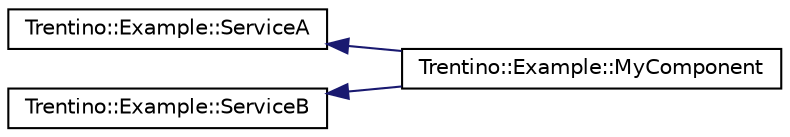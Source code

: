 digraph G
{
  edge [fontname="Helvetica",fontsize="10",labelfontname="Helvetica",labelfontsize="10"];
  node [fontname="Helvetica",fontsize="10",shape=record];
  rankdir="LR";
  Node1 [label="Trentino::Example::ServiceA",height=0.2,width=0.4,color="black", fillcolor="white", style="filled",URL="$class_trentino_1_1_example_1_1_service_a.html"];
  Node1 -> Node2 [dir="back",color="midnightblue",fontsize="10",style="solid",fontname="Helvetica"];
  Node2 [label="Trentino::Example::MyComponent",height=0.2,width=0.4,color="black", fillcolor="white", style="filled",URL="$class_trentino_1_1_example_1_1_my_component.html"];
  Node3 [label="Trentino::Example::ServiceB",height=0.2,width=0.4,color="black", fillcolor="white", style="filled",URL="$class_trentino_1_1_example_1_1_service_b.html"];
  Node3 -> Node2 [dir="back",color="midnightblue",fontsize="10",style="solid",fontname="Helvetica"];
}
